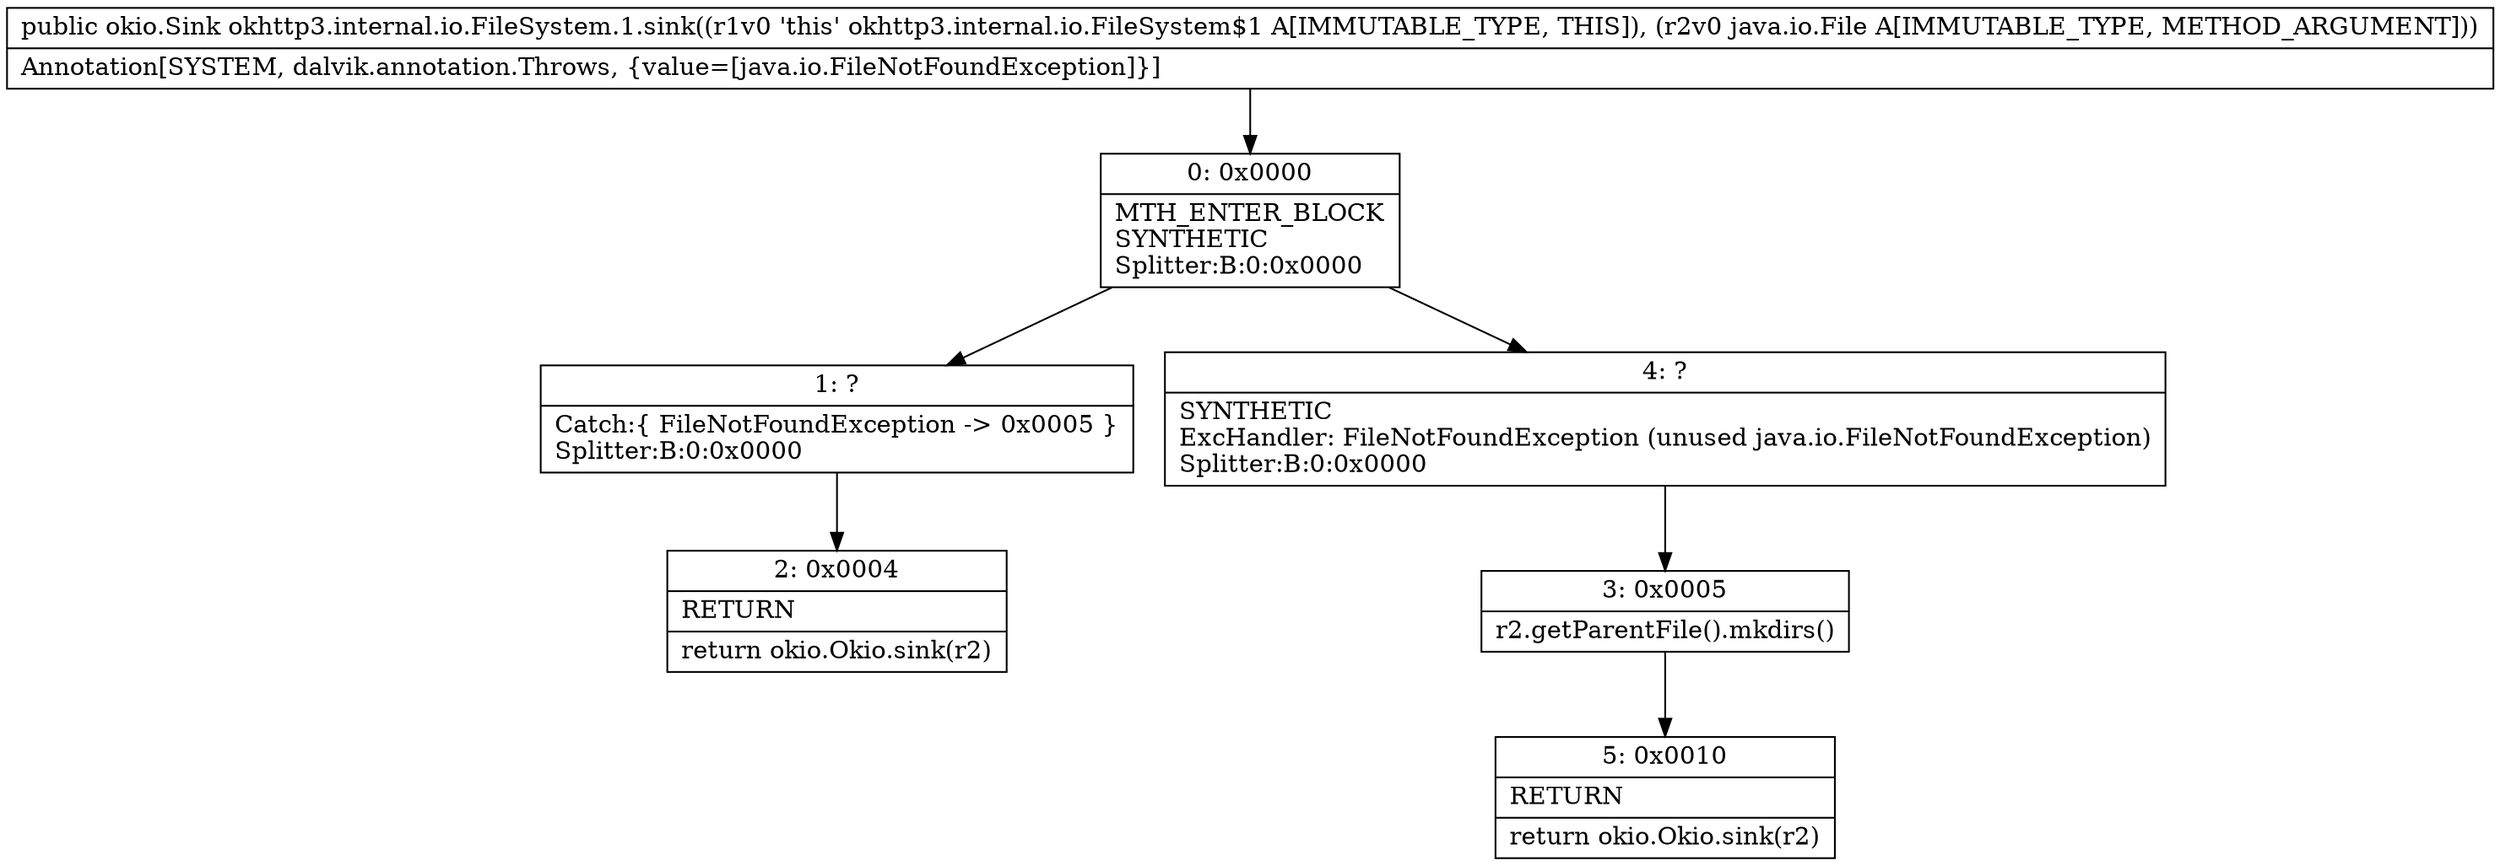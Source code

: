 digraph "CFG forokhttp3.internal.io.FileSystem.1.sink(Ljava\/io\/File;)Lokio\/Sink;" {
Node_0 [shape=record,label="{0\:\ 0x0000|MTH_ENTER_BLOCK\lSYNTHETIC\lSplitter:B:0:0x0000\l}"];
Node_1 [shape=record,label="{1\:\ ?|Catch:\{ FileNotFoundException \-\> 0x0005 \}\lSplitter:B:0:0x0000\l}"];
Node_2 [shape=record,label="{2\:\ 0x0004|RETURN\l|return okio.Okio.sink(r2)\l}"];
Node_3 [shape=record,label="{3\:\ 0x0005|r2.getParentFile().mkdirs()\l}"];
Node_4 [shape=record,label="{4\:\ ?|SYNTHETIC\lExcHandler: FileNotFoundException (unused java.io.FileNotFoundException)\lSplitter:B:0:0x0000\l}"];
Node_5 [shape=record,label="{5\:\ 0x0010|RETURN\l|return okio.Okio.sink(r2)\l}"];
MethodNode[shape=record,label="{public okio.Sink okhttp3.internal.io.FileSystem.1.sink((r1v0 'this' okhttp3.internal.io.FileSystem$1 A[IMMUTABLE_TYPE, THIS]), (r2v0 java.io.File A[IMMUTABLE_TYPE, METHOD_ARGUMENT]))  | Annotation[SYSTEM, dalvik.annotation.Throws, \{value=[java.io.FileNotFoundException]\}]\l}"];
MethodNode -> Node_0;
Node_0 -> Node_1;
Node_0 -> Node_4;
Node_1 -> Node_2;
Node_3 -> Node_5;
Node_4 -> Node_3;
}

